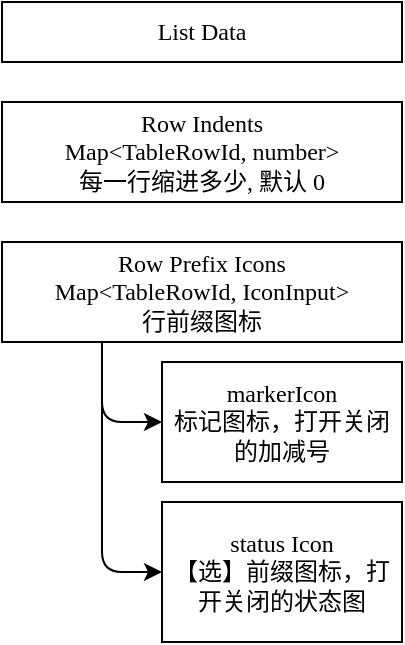 <mxfile>
    <diagram id="VJcu8HwKF5IeIZzvctOQ" name="第 1 页">
        <mxGraphModel dx="746" dy="549" grid="1" gridSize="10" guides="1" tooltips="1" connect="1" arrows="1" fold="1" page="1" pageScale="1" pageWidth="1600" pageHeight="900" math="0" shadow="0">
            <root>
                <mxCell id="0"/>
                <mxCell id="1" parent="0"/>
                <mxCell id="2" value="List Data" style="rounded=0;whiteSpace=wrap;html=1;fontFamily=Lucida Console;" vertex="1" parent="1">
                    <mxGeometry x="190" y="120" width="200" height="30" as="geometry"/>
                </mxCell>
                <mxCell id="3" value="Row Indents&lt;br&gt;Map&amp;lt;TableRowId, number&amp;gt;&lt;br&gt;每一行缩进多少, 默认 0" style="rounded=0;whiteSpace=wrap;html=1;fontFamily=Lucida Console;" vertex="1" parent="1">
                    <mxGeometry x="190" y="170" width="200" height="50" as="geometry"/>
                </mxCell>
                <mxCell id="4" value="status Icon&lt;br&gt;【选】前缀图标，打开关闭的状态图" style="rounded=0;whiteSpace=wrap;html=1;fontFamily=Lucida Console;" vertex="1" parent="1">
                    <mxGeometry x="270" y="370" width="120" height="70" as="geometry"/>
                </mxCell>
                <mxCell id="5" value="markerIcon&lt;br&gt;标记图标，打开关闭的加减号" style="rounded=0;whiteSpace=wrap;html=1;fontFamily=Lucida Console;" vertex="1" parent="1">
                    <mxGeometry x="270" y="300" width="120" height="60" as="geometry"/>
                </mxCell>
                <mxCell id="7" style="edgeStyle=orthogonalEdgeStyle;html=1;exitX=0.25;exitY=1;exitDx=0;exitDy=0;entryX=0;entryY=0.5;entryDx=0;entryDy=0;" edge="1" parent="1" source="6" target="5">
                    <mxGeometry relative="1" as="geometry"/>
                </mxCell>
                <mxCell id="8" style="edgeStyle=orthogonalEdgeStyle;html=1;exitX=0.25;exitY=1;exitDx=0;exitDy=0;entryX=0;entryY=0.5;entryDx=0;entryDy=0;" edge="1" parent="1" source="6" target="4">
                    <mxGeometry relative="1" as="geometry"/>
                </mxCell>
                <mxCell id="6" value="Row Prefix Icons&lt;br&gt;Map&amp;lt;TableRowId, IconInput&amp;gt;&lt;br&gt;行前缀图标" style="rounded=0;whiteSpace=wrap;html=1;fontFamily=Lucida Console;" vertex="1" parent="1">
                    <mxGeometry x="190" y="240" width="200" height="50" as="geometry"/>
                </mxCell>
            </root>
        </mxGraphModel>
    </diagram>
</mxfile>
